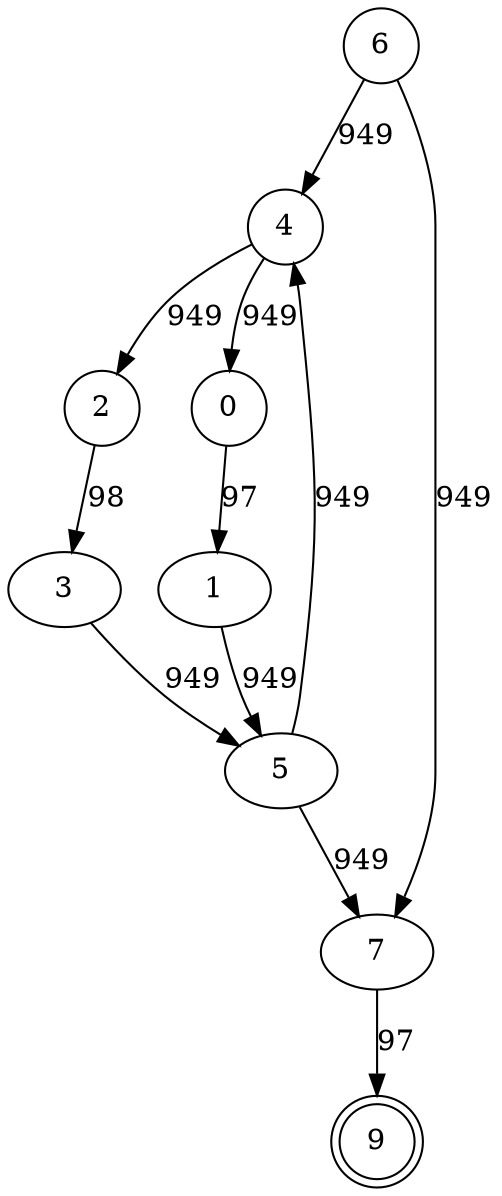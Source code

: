 digraph automata1 {
	6 [label=6 shape=circle]
	9 [label=9 shape=doublecircle]
	4 [label=4 shape=circle]
	2 [label=2 shape=circle]
	0 [label=0 shape=circle]
	6 -> 4 [label=949]
	6 -> 7 [label=949]
	4 -> 2 [label=949]
	4 -> 0 [label=949]
	2 -> 3 [label=98]
	3 -> 5 [label=949]
	0 -> 1 [label=97]
	1 -> 5 [label=949]
	5 -> 7 [label=949]
	5 -> 4 [label=949]
	7 -> 9 [label=97]
}
